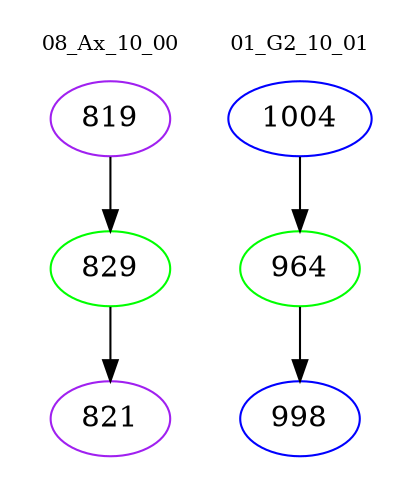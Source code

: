 digraph{
subgraph cluster_0 {
color = white
label = "08_Ax_10_00";
fontsize=10;
T0_819 [label="819", color="purple"]
T0_819 -> T0_829 [color="black"]
T0_829 [label="829", color="green"]
T0_829 -> T0_821 [color="black"]
T0_821 [label="821", color="purple"]
}
subgraph cluster_1 {
color = white
label = "01_G2_10_01";
fontsize=10;
T1_1004 [label="1004", color="blue"]
T1_1004 -> T1_964 [color="black"]
T1_964 [label="964", color="green"]
T1_964 -> T1_998 [color="black"]
T1_998 [label="998", color="blue"]
}
}
